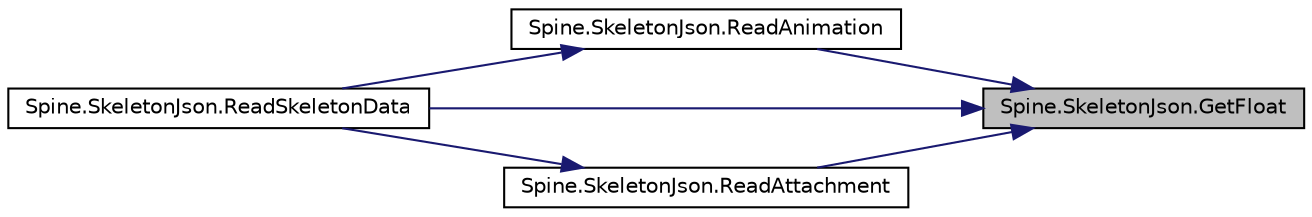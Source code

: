 digraph "Spine.SkeletonJson.GetFloat"
{
 // LATEX_PDF_SIZE
  edge [fontname="Helvetica",fontsize="10",labelfontname="Helvetica",labelfontsize="10"];
  node [fontname="Helvetica",fontsize="10",shape=record];
  rankdir="RL";
  Node1 [label="Spine.SkeletonJson.GetFloat",height=0.2,width=0.4,color="black", fillcolor="grey75", style="filled", fontcolor="black",tooltip=" "];
  Node1 -> Node2 [dir="back",color="midnightblue",fontsize="10",style="solid",fontname="Helvetica"];
  Node2 [label="Spine.SkeletonJson.ReadAnimation",height=0.2,width=0.4,color="black", fillcolor="white", style="filled",URL="$class_spine_1_1_skeleton_json.html#a5a511206252f8a690d6f82b91f24b57b",tooltip=" "];
  Node2 -> Node3 [dir="back",color="midnightblue",fontsize="10",style="solid",fontname="Helvetica"];
  Node3 [label="Spine.SkeletonJson.ReadSkeletonData",height=0.2,width=0.4,color="black", fillcolor="white", style="filled",URL="$class_spine_1_1_skeleton_json.html#ae7e26ebf33823ab41245076dee691647",tooltip=" "];
  Node1 -> Node4 [dir="back",color="midnightblue",fontsize="10",style="solid",fontname="Helvetica"];
  Node4 [label="Spine.SkeletonJson.ReadAttachment",height=0.2,width=0.4,color="black", fillcolor="white", style="filled",URL="$class_spine_1_1_skeleton_json.html#a126916681c1f8e7b2cea7b4f85eb3f9a",tooltip=" "];
  Node4 -> Node3 [dir="back",color="midnightblue",fontsize="10",style="solid",fontname="Helvetica"];
  Node1 -> Node3 [dir="back",color="midnightblue",fontsize="10",style="solid",fontname="Helvetica"];
}
